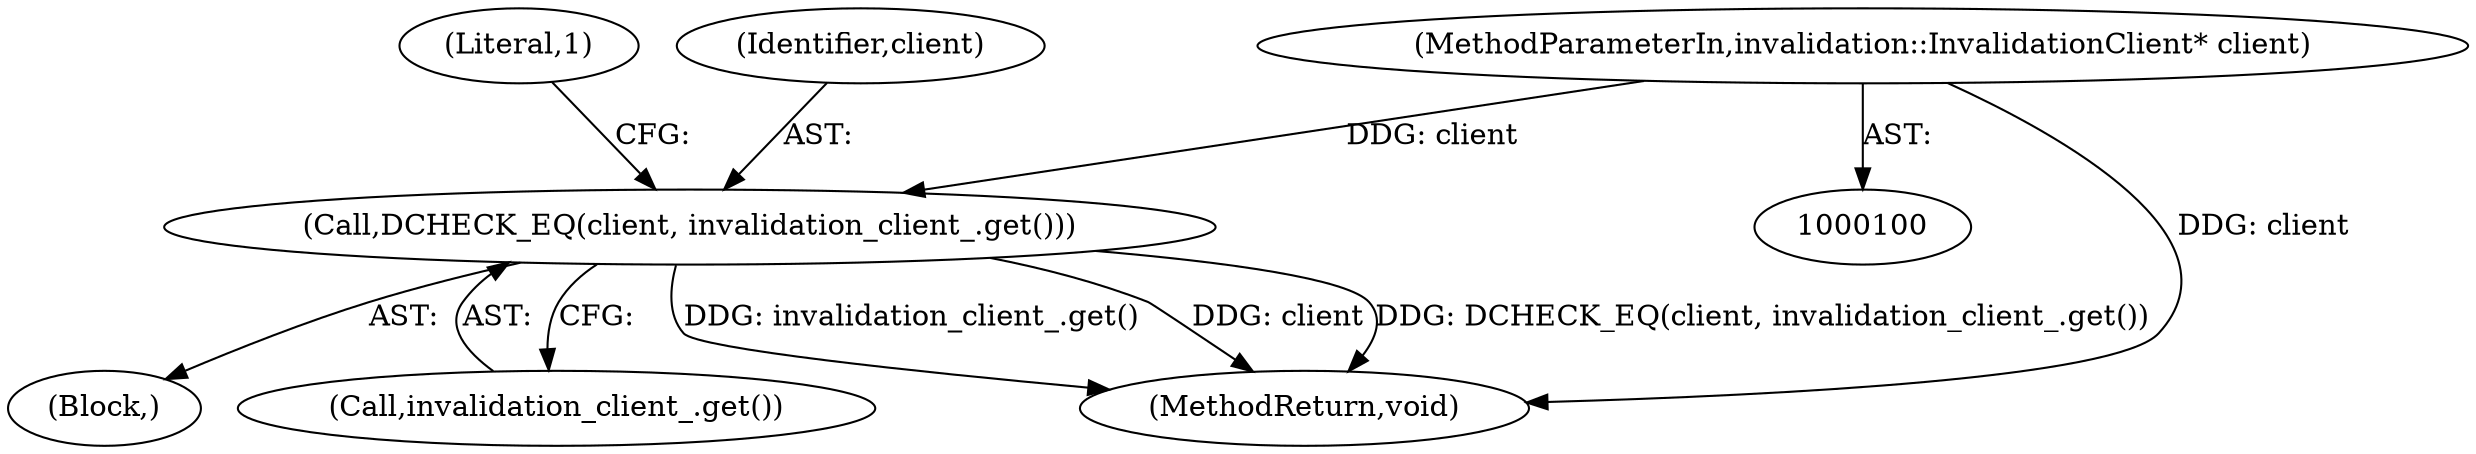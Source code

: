 digraph "0_Chrome_8a50f99c25fb70ff43aaa82b6f9569db383f0ca8_2@pointer" {
"1000107" [label="(Call,DCHECK_EQ(client, invalidation_client_.get()))"];
"1000101" [label="(MethodParameterIn,invalidation::InvalidationClient* client)"];
"1000109" [label="(Call,invalidation_client_.get())"];
"1000107" [label="(Call,DCHECK_EQ(client, invalidation_client_.get()))"];
"1000112" [label="(Literal,1)"];
"1000101" [label="(MethodParameterIn,invalidation::InvalidationClient* client)"];
"1000104" [label="(Block,)"];
"1000108" [label="(Identifier,client)"];
"1000178" [label="(MethodReturn,void)"];
"1000107" -> "1000104"  [label="AST: "];
"1000107" -> "1000109"  [label="CFG: "];
"1000108" -> "1000107"  [label="AST: "];
"1000109" -> "1000107"  [label="AST: "];
"1000112" -> "1000107"  [label="CFG: "];
"1000107" -> "1000178"  [label="DDG: client"];
"1000107" -> "1000178"  [label="DDG: DCHECK_EQ(client, invalidation_client_.get())"];
"1000107" -> "1000178"  [label="DDG: invalidation_client_.get()"];
"1000101" -> "1000107"  [label="DDG: client"];
"1000101" -> "1000100"  [label="AST: "];
"1000101" -> "1000178"  [label="DDG: client"];
}
